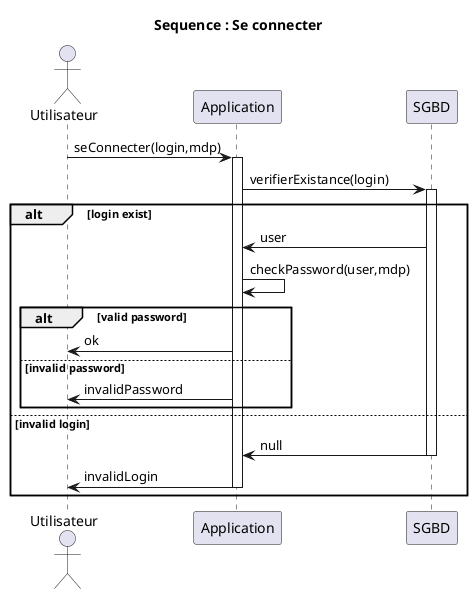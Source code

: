 @startuml
title Sequence : Se connecter
actor Utilisateur as U
participant Application as A
participant SGBD as bdd

U->A : seConnecter(login,mdp)
activate A
A->bdd : verifierExistance(login)
activate bdd
alt login exist
    bdd->A : user
    A->A : checkPassword(user,mdp)
    alt valid password
        A->U: ok
    else invalid password
        A->U: invalidPassword
    end
else invalid login
    bdd->A : null
deactivate bdd
    A->U: invalidLogin
    deactivate A
end

@enduml